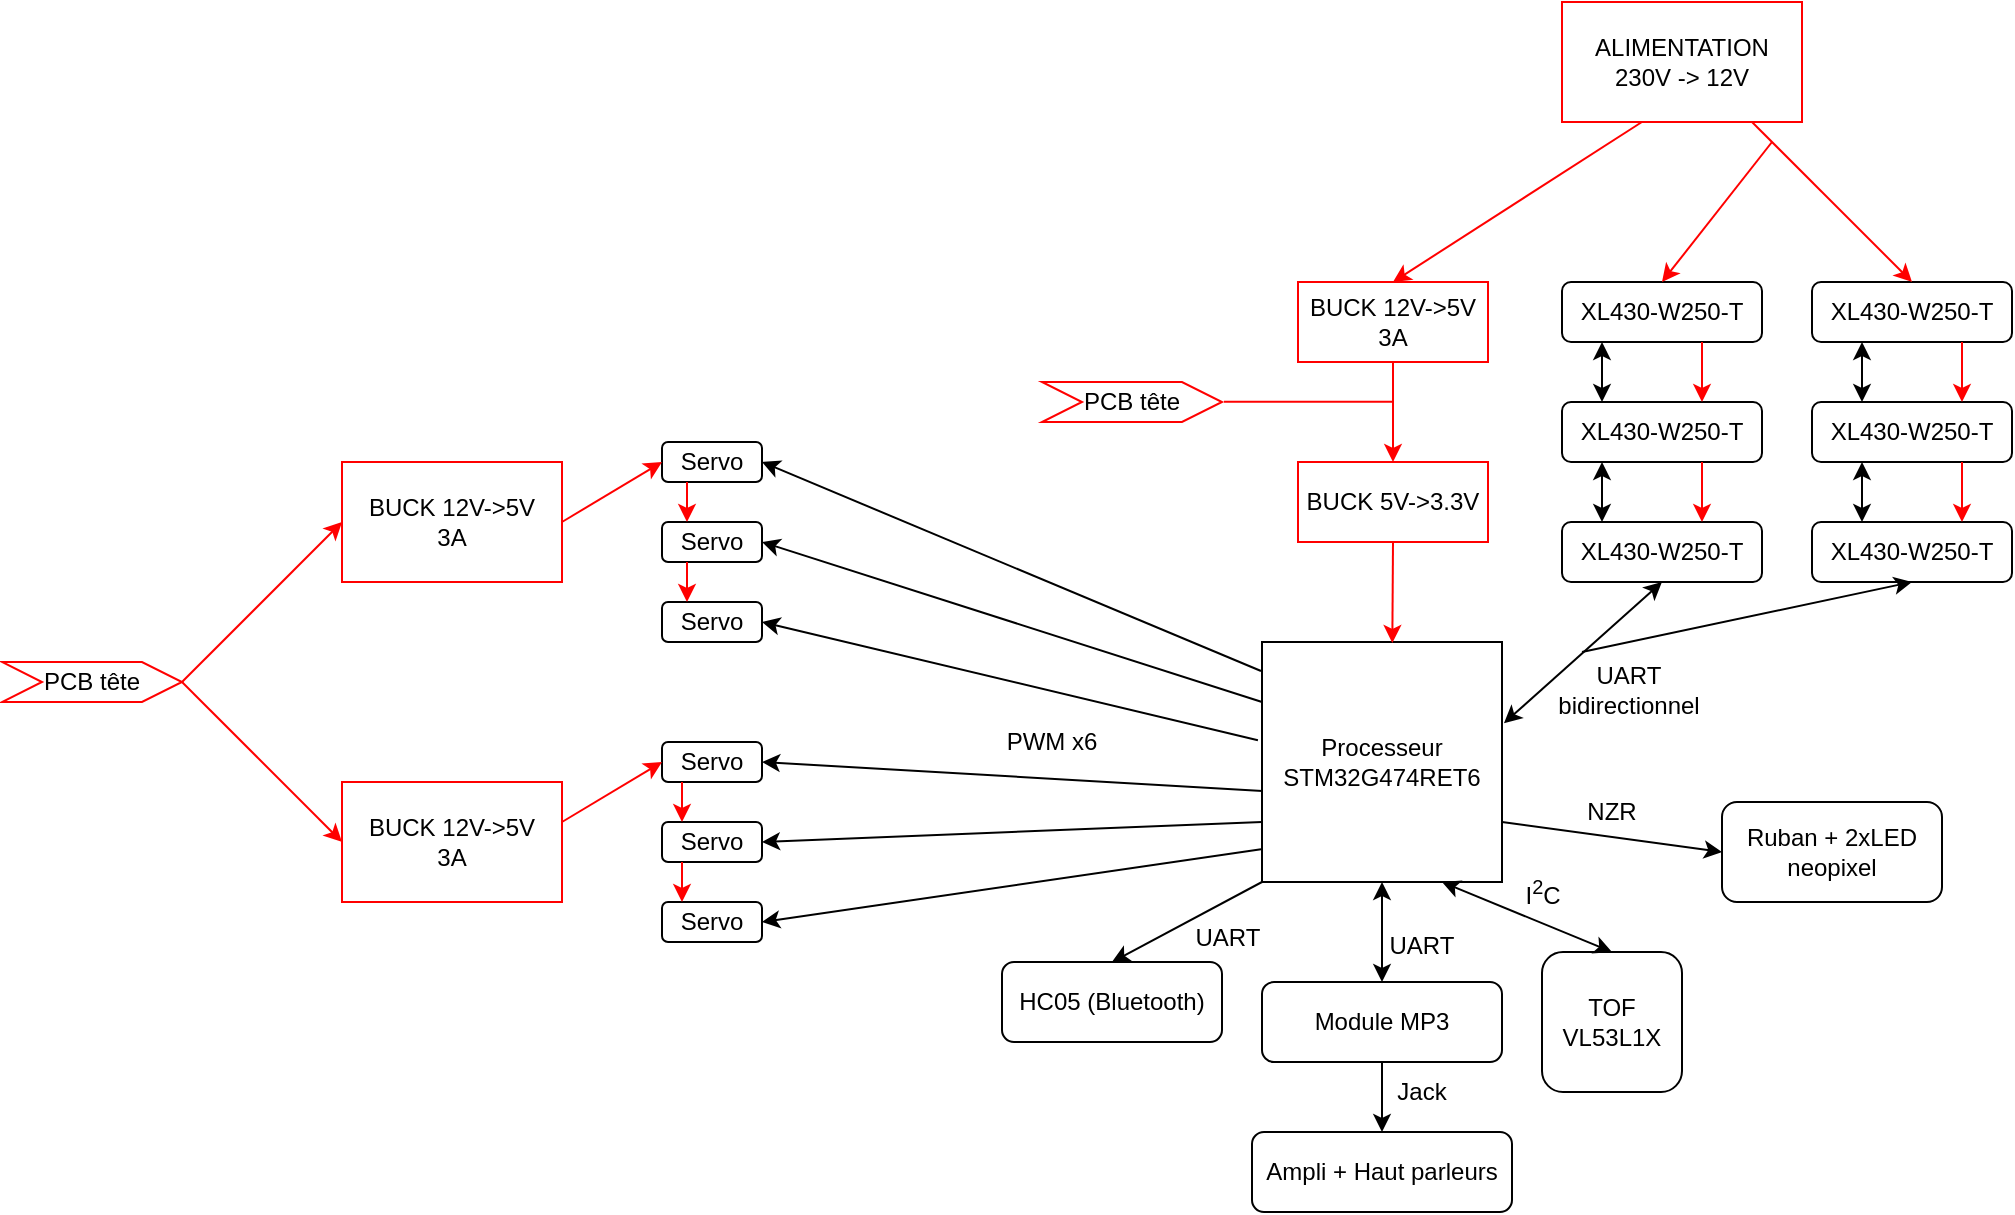 <mxfile version="24.7.17">
  <diagram name="Page-1" id="Il3hR-bFF0VZGjzeg4-n">
    <mxGraphModel dx="1010" dy="678" grid="1" gridSize="1" guides="1" tooltips="1" connect="1" arrows="1" fold="1" page="1" pageScale="1" pageWidth="1100" pageHeight="1700" math="0" shadow="0">
      <root>
        <mxCell id="0" />
        <mxCell id="1" parent="0" />
        <mxCell id="X2XiIL5ZbUA2EVZVHNgU-1" value="&lt;div&gt;ALIMENTATION&lt;/div&gt;&lt;div&gt;230V -&amp;gt; 12V&lt;br&gt;&lt;/div&gt;" style="rounded=0;whiteSpace=wrap;html=1;strokeColor=#FF0000;" vertex="1" parent="1">
          <mxGeometry x="790" y="20" width="120" height="60" as="geometry" />
        </mxCell>
        <mxCell id="X2XiIL5ZbUA2EVZVHNgU-2" value="&lt;div&gt;BUCK 12V-&amp;gt;5V&lt;/div&gt;3A" style="rounded=0;whiteSpace=wrap;html=1;strokeColor=#FF0000;" vertex="1" parent="1">
          <mxGeometry x="658" y="160" width="95" height="40" as="geometry" />
        </mxCell>
        <mxCell id="X2XiIL5ZbUA2EVZVHNgU-3" value="&lt;div&gt;&lt;font color=&quot;#000000&quot;&gt;BUCK 12V-&amp;gt;5V&lt;/font&gt;&lt;/div&gt;&lt;div&gt;&lt;font color=&quot;#000000&quot;&gt;3A&lt;br&gt;&lt;/font&gt;&lt;/div&gt;" style="rounded=0;whiteSpace=wrap;html=1;fontColor=#FF0000;strokeColor=#FF0000;" vertex="1" parent="1">
          <mxGeometry x="180" y="410" width="110" height="60" as="geometry" />
        </mxCell>
        <mxCell id="X2XiIL5ZbUA2EVZVHNgU-4" value="&lt;div&gt;&lt;font color=&quot;#000000&quot;&gt;BUCK 12V-&amp;gt;5V&lt;/font&gt;&lt;/div&gt;&lt;div&gt;&lt;font color=&quot;#000000&quot;&gt;3A&lt;br&gt;&lt;/font&gt;&lt;/div&gt;" style="rounded=0;whiteSpace=wrap;html=1;fontColor=#FF0000;strokeColor=#FF0000;" vertex="1" parent="1">
          <mxGeometry x="180" y="250" width="110" height="60" as="geometry" />
        </mxCell>
        <mxCell id="X2XiIL5ZbUA2EVZVHNgU-5" value="&lt;div&gt;Processeur&lt;/div&gt;&lt;div&gt;STM32G474RET6&lt;br&gt;&lt;/div&gt;" style="whiteSpace=wrap;html=1;aspect=fixed;" vertex="1" parent="1">
          <mxGeometry x="640" y="340" width="120" height="120" as="geometry" />
        </mxCell>
        <mxCell id="X2XiIL5ZbUA2EVZVHNgU-11" value="Servo" style="rounded=1;whiteSpace=wrap;html=1;" vertex="1" parent="1">
          <mxGeometry x="340" y="470" width="50" height="20" as="geometry" />
        </mxCell>
        <mxCell id="X2XiIL5ZbUA2EVZVHNgU-12" value="Servo" style="rounded=1;whiteSpace=wrap;html=1;" vertex="1" parent="1">
          <mxGeometry x="340" y="320" width="50" height="20" as="geometry" />
        </mxCell>
        <mxCell id="X2XiIL5ZbUA2EVZVHNgU-13" value="Servo" style="rounded=1;whiteSpace=wrap;html=1;" vertex="1" parent="1">
          <mxGeometry x="340" y="390" width="50" height="20" as="geometry" />
        </mxCell>
        <mxCell id="X2XiIL5ZbUA2EVZVHNgU-14" value="Servo" style="rounded=1;whiteSpace=wrap;html=1;" vertex="1" parent="1">
          <mxGeometry x="340" y="430" width="50" height="20" as="geometry" />
        </mxCell>
        <mxCell id="X2XiIL5ZbUA2EVZVHNgU-15" value="Servo" style="rounded=1;whiteSpace=wrap;html=1;" vertex="1" parent="1">
          <mxGeometry x="340" y="240" width="50" height="20" as="geometry" />
        </mxCell>
        <mxCell id="X2XiIL5ZbUA2EVZVHNgU-16" value="Servo" style="rounded=1;whiteSpace=wrap;html=1;" vertex="1" parent="1">
          <mxGeometry x="340" y="280" width="50" height="20" as="geometry" />
        </mxCell>
        <mxCell id="X2XiIL5ZbUA2EVZVHNgU-17" value="XL430-W250-T" style="rounded=1;whiteSpace=wrap;html=1;" vertex="1" parent="1">
          <mxGeometry x="915" y="280" width="100" height="30" as="geometry" />
        </mxCell>
        <mxCell id="X2XiIL5ZbUA2EVZVHNgU-25" value="XL430-W250-T" style="rounded=1;whiteSpace=wrap;html=1;" vertex="1" parent="1">
          <mxGeometry x="915" y="220" width="100" height="30" as="geometry" />
        </mxCell>
        <mxCell id="X2XiIL5ZbUA2EVZVHNgU-26" value="XL430-W250-T" style="rounded=1;whiteSpace=wrap;html=1;" vertex="1" parent="1">
          <mxGeometry x="915" y="160" width="100" height="30" as="geometry" />
        </mxCell>
        <mxCell id="X2XiIL5ZbUA2EVZVHNgU-28" value="HC05 (Bluetooth)" style="rounded=1;whiteSpace=wrap;html=1;" vertex="1" parent="1">
          <mxGeometry x="510" y="500" width="110" height="40" as="geometry" />
        </mxCell>
        <mxCell id="X2XiIL5ZbUA2EVZVHNgU-29" value="Ruban + 2xLED neopixel" style="rounded=1;whiteSpace=wrap;html=1;" vertex="1" parent="1">
          <mxGeometry x="870" y="420" width="110" height="50" as="geometry" />
        </mxCell>
        <mxCell id="X2XiIL5ZbUA2EVZVHNgU-30" value="&lt;div&gt;Module MP3&lt;/div&gt;" style="rounded=1;whiteSpace=wrap;html=1;" vertex="1" parent="1">
          <mxGeometry x="640" y="510" width="120" height="40" as="geometry" />
        </mxCell>
        <mxCell id="X2XiIL5ZbUA2EVZVHNgU-31" value="&lt;div&gt;TOF&lt;/div&gt;VL53L1X" style="rounded=1;whiteSpace=wrap;html=1;" vertex="1" parent="1">
          <mxGeometry x="780" y="495" width="70" height="70" as="geometry" />
        </mxCell>
        <mxCell id="X2XiIL5ZbUA2EVZVHNgU-32" value="Ampli + Haut parleurs" style="rounded=1;whiteSpace=wrap;html=1;" vertex="1" parent="1">
          <mxGeometry x="635" y="585" width="130" height="40" as="geometry" />
        </mxCell>
        <mxCell id="X2XiIL5ZbUA2EVZVHNgU-36" value="" style="endArrow=classic;startArrow=classic;html=1;rounded=0;entryX=0.5;entryY=1;entryDx=0;entryDy=0;exitX=0.5;exitY=0;exitDx=0;exitDy=0;" edge="1" parent="1">
          <mxGeometry width="50" height="50" relative="1" as="geometry">
            <mxPoint x="940" y="280.0" as="sourcePoint" />
            <mxPoint x="940" y="250.0" as="targetPoint" />
          </mxGeometry>
        </mxCell>
        <mxCell id="X2XiIL5ZbUA2EVZVHNgU-37" value="" style="endArrow=classic;startArrow=classic;html=1;rounded=0;entryX=0.5;entryY=1;entryDx=0;entryDy=0;exitX=0.5;exitY=0;exitDx=0;exitDy=0;" edge="1" parent="1">
          <mxGeometry width="50" height="50" relative="1" as="geometry">
            <mxPoint x="940" y="220" as="sourcePoint" />
            <mxPoint x="940" y="190" as="targetPoint" />
          </mxGeometry>
        </mxCell>
        <mxCell id="X2XiIL5ZbUA2EVZVHNgU-40" value="XL430-W250-T" style="rounded=1;whiteSpace=wrap;html=1;" vertex="1" parent="1">
          <mxGeometry x="790" y="160" width="100" height="30" as="geometry" />
        </mxCell>
        <mxCell id="X2XiIL5ZbUA2EVZVHNgU-41" value="XL430-W250-T" style="rounded=1;whiteSpace=wrap;html=1;" vertex="1" parent="1">
          <mxGeometry x="790" y="280" width="100" height="30" as="geometry" />
        </mxCell>
        <mxCell id="X2XiIL5ZbUA2EVZVHNgU-42" value="XL430-W250-T" style="rounded=1;whiteSpace=wrap;html=1;" vertex="1" parent="1">
          <mxGeometry x="790" y="220" width="100" height="30" as="geometry" />
        </mxCell>
        <mxCell id="X2XiIL5ZbUA2EVZVHNgU-43" value="" style="endArrow=classic;startArrow=classic;html=1;rounded=0;entryX=0.5;entryY=1;entryDx=0;entryDy=0;exitX=0.5;exitY=0;exitDx=0;exitDy=0;" edge="1" parent="1">
          <mxGeometry width="50" height="50" relative="1" as="geometry">
            <mxPoint x="810.0" y="220" as="sourcePoint" />
            <mxPoint x="810.0" y="190" as="targetPoint" />
          </mxGeometry>
        </mxCell>
        <mxCell id="X2XiIL5ZbUA2EVZVHNgU-44" value="" style="endArrow=classic;startArrow=classic;html=1;rounded=0;entryX=0.5;entryY=1;entryDx=0;entryDy=0;exitX=0.5;exitY=0;exitDx=0;exitDy=0;" edge="1" parent="1">
          <mxGeometry width="50" height="50" relative="1" as="geometry">
            <mxPoint x="810.0" y="280" as="sourcePoint" />
            <mxPoint x="810.0" y="250" as="targetPoint" />
          </mxGeometry>
        </mxCell>
        <mxCell id="X2XiIL5ZbUA2EVZVHNgU-47" value="" style="endArrow=classic;html=1;rounded=0;entryX=0.5;entryY=0;entryDx=0;entryDy=0;strokeColor=#FF0000;" edge="1" parent="1" target="X2XiIL5ZbUA2EVZVHNgU-26">
          <mxGeometry width="50" height="50" relative="1" as="geometry">
            <mxPoint x="885" y="80" as="sourcePoint" />
            <mxPoint x="835" y="240" as="targetPoint" />
          </mxGeometry>
        </mxCell>
        <mxCell id="X2XiIL5ZbUA2EVZVHNgU-48" value="" style="endArrow=classic;html=1;rounded=0;entryX=0.5;entryY=0;entryDx=0;entryDy=0;strokeColor=#FF0000;" edge="1" parent="1" target="X2XiIL5ZbUA2EVZVHNgU-40">
          <mxGeometry width="50" height="50" relative="1" as="geometry">
            <mxPoint x="895" y="90" as="sourcePoint" />
            <mxPoint x="835" y="240" as="targetPoint" />
          </mxGeometry>
        </mxCell>
        <mxCell id="X2XiIL5ZbUA2EVZVHNgU-51" value="&lt;div&gt;BUCK 5V-&amp;gt;3.3V&lt;br&gt;&lt;/div&gt;&lt;font color=&quot;#ff0000&quot;&gt;&lt;/font&gt;" style="rounded=0;whiteSpace=wrap;html=1;strokeColor=#FF0000;" vertex="1" parent="1">
          <mxGeometry x="658" y="250" width="95" height="40" as="geometry" />
        </mxCell>
        <mxCell id="X2XiIL5ZbUA2EVZVHNgU-52" value="" style="endArrow=classic;html=1;rounded=0;entryX=0.5;entryY=0;entryDx=0;entryDy=0;exitX=0.333;exitY=1;exitDx=0;exitDy=0;exitPerimeter=0;strokeColor=#FF0000;" edge="1" parent="1" source="X2XiIL5ZbUA2EVZVHNgU-1" target="X2XiIL5ZbUA2EVZVHNgU-2">
          <mxGeometry width="50" height="50" relative="1" as="geometry">
            <mxPoint x="600" y="330" as="sourcePoint" />
            <mxPoint x="650" y="280" as="targetPoint" />
          </mxGeometry>
        </mxCell>
        <mxCell id="X2XiIL5ZbUA2EVZVHNgU-54" value="" style="endArrow=classic;html=1;rounded=0;strokeColor=#FF0000;exitX=0.5;exitY=1;exitDx=0;exitDy=0;entryX=0.543;entryY=0.004;entryDx=0;entryDy=0;entryPerimeter=0;" edge="1" parent="1" source="X2XiIL5ZbUA2EVZVHNgU-51" target="X2XiIL5ZbUA2EVZVHNgU-5">
          <mxGeometry width="50" height="50" relative="1" as="geometry">
            <mxPoint x="730" y="310" as="sourcePoint" />
            <mxPoint x="700" y="330" as="targetPoint" />
          </mxGeometry>
        </mxCell>
        <mxCell id="X2XiIL5ZbUA2EVZVHNgU-55" value="" style="endArrow=classic;html=1;rounded=0;entryX=0.5;entryY=0;entryDx=0;entryDy=0;strokeColor=#FF0000;exitX=0.5;exitY=1;exitDx=0;exitDy=0;" edge="1" parent="1" source="X2XiIL5ZbUA2EVZVHNgU-2" target="X2XiIL5ZbUA2EVZVHNgU-51">
          <mxGeometry width="50" height="50" relative="1" as="geometry">
            <mxPoint x="706" y="200" as="sourcePoint" />
            <mxPoint x="704" y="255" as="targetPoint" />
            <Array as="points" />
          </mxGeometry>
        </mxCell>
        <mxCell id="X2XiIL5ZbUA2EVZVHNgU-56" value="" style="endArrow=classic;html=1;rounded=0;entryX=0.75;entryY=0;entryDx=0;entryDy=0;strokeColor=#FF0000;exitX=0.75;exitY=1;exitDx=0;exitDy=0;" edge="1" parent="1">
          <mxGeometry width="50" height="50" relative="1" as="geometry">
            <mxPoint x="860" y="190" as="sourcePoint" />
            <mxPoint x="860" y="220.0" as="targetPoint" />
            <Array as="points" />
          </mxGeometry>
        </mxCell>
        <mxCell id="X2XiIL5ZbUA2EVZVHNgU-57" value="" style="endArrow=classic;html=1;rounded=0;entryX=0.75;entryY=0;entryDx=0;entryDy=0;strokeColor=#FF0000;exitX=0.75;exitY=1;exitDx=0;exitDy=0;" edge="1" parent="1">
          <mxGeometry width="50" height="50" relative="1" as="geometry">
            <mxPoint x="860" y="250" as="sourcePoint" />
            <mxPoint x="860" y="280" as="targetPoint" />
            <Array as="points" />
          </mxGeometry>
        </mxCell>
        <mxCell id="X2XiIL5ZbUA2EVZVHNgU-58" value="" style="endArrow=classic;html=1;rounded=0;entryX=0.75;entryY=0;entryDx=0;entryDy=0;strokeColor=#FF0000;exitX=0.75;exitY=1;exitDx=0;exitDy=0;" edge="1" parent="1">
          <mxGeometry width="50" height="50" relative="1" as="geometry">
            <mxPoint x="990" y="190" as="sourcePoint" />
            <mxPoint x="990" y="220.0" as="targetPoint" />
            <Array as="points" />
          </mxGeometry>
        </mxCell>
        <mxCell id="X2XiIL5ZbUA2EVZVHNgU-59" value="" style="endArrow=classic;html=1;rounded=0;entryX=0.75;entryY=0;entryDx=0;entryDy=0;strokeColor=#FF0000;exitX=0.75;exitY=1;exitDx=0;exitDy=0;" edge="1" parent="1">
          <mxGeometry width="50" height="50" relative="1" as="geometry">
            <mxPoint x="990" y="250" as="sourcePoint" />
            <mxPoint x="990" y="280.0" as="targetPoint" />
            <Array as="points" />
          </mxGeometry>
        </mxCell>
        <mxCell id="X2XiIL5ZbUA2EVZVHNgU-60" value="" style="endArrow=classic;startArrow=classic;html=1;rounded=0;entryX=0.5;entryY=1;entryDx=0;entryDy=0;exitX=1.008;exitY=0.339;exitDx=0;exitDy=0;exitPerimeter=0;" edge="1" parent="1" source="X2XiIL5ZbUA2EVZVHNgU-5" target="X2XiIL5ZbUA2EVZVHNgU-41">
          <mxGeometry width="50" height="50" relative="1" as="geometry">
            <mxPoint x="760" y="391" as="sourcePoint" />
            <mxPoint x="650" y="340" as="targetPoint" />
          </mxGeometry>
        </mxCell>
        <mxCell id="X2XiIL5ZbUA2EVZVHNgU-61" value="" style="endArrow=classic;html=1;rounded=0;entryX=0.5;entryY=1;entryDx=0;entryDy=0;jumpSize=6;" edge="1" parent="1" target="X2XiIL5ZbUA2EVZVHNgU-17">
          <mxGeometry width="50" height="50" relative="1" as="geometry">
            <mxPoint x="800" y="345" as="sourcePoint" />
            <mxPoint x="650" y="340" as="targetPoint" />
          </mxGeometry>
        </mxCell>
        <mxCell id="X2XiIL5ZbUA2EVZVHNgU-63" value="&lt;div&gt;UART&lt;/div&gt;&lt;div&gt;bidirectionnel&lt;br&gt;&lt;/div&gt;" style="text;html=1;align=center;verticalAlign=middle;resizable=0;points=[];autosize=1;strokeColor=none;fillColor=none;" vertex="1" parent="1">
          <mxGeometry x="778" y="344" width="90" height="40" as="geometry" />
        </mxCell>
        <mxCell id="X2XiIL5ZbUA2EVZVHNgU-64" value="" style="endArrow=classic;startArrow=classic;html=1;rounded=0;entryX=0.75;entryY=1;entryDx=0;entryDy=0;exitX=0.5;exitY=0;exitDx=0;exitDy=0;" edge="1" parent="1" source="X2XiIL5ZbUA2EVZVHNgU-31" target="X2XiIL5ZbUA2EVZVHNgU-5">
          <mxGeometry width="50" height="50" relative="1" as="geometry">
            <mxPoint x="550" y="470" as="sourcePoint" />
            <mxPoint x="600" y="420" as="targetPoint" />
          </mxGeometry>
        </mxCell>
        <mxCell id="X2XiIL5ZbUA2EVZVHNgU-65" value="I&lt;sup&gt;2&lt;/sup&gt;C" style="text;html=1;align=center;verticalAlign=middle;resizable=0;points=[];autosize=1;strokeColor=none;fillColor=none;" vertex="1" parent="1">
          <mxGeometry x="760" y="450" width="40" height="30" as="geometry" />
        </mxCell>
        <mxCell id="X2XiIL5ZbUA2EVZVHNgU-66" value="" style="endArrow=classic;startArrow=classic;html=1;rounded=0;exitX=0.5;exitY=0;exitDx=0;exitDy=0;entryX=0.5;entryY=1;entryDx=0;entryDy=0;" edge="1" parent="1" source="X2XiIL5ZbUA2EVZVHNgU-30" target="X2XiIL5ZbUA2EVZVHNgU-5">
          <mxGeometry width="50" height="50" relative="1" as="geometry">
            <mxPoint x="680" y="505" as="sourcePoint" />
            <mxPoint x="680" y="460" as="targetPoint" />
          </mxGeometry>
        </mxCell>
        <mxCell id="X2XiIL5ZbUA2EVZVHNgU-70" value="UART" style="text;html=1;align=center;verticalAlign=middle;whiteSpace=wrap;rounded=0;" vertex="1" parent="1">
          <mxGeometry x="690" y="477" width="60" height="30" as="geometry" />
        </mxCell>
        <mxCell id="X2XiIL5ZbUA2EVZVHNgU-72" value="" style="endArrow=classic;html=1;rounded=0;entryX=0.5;entryY=0;entryDx=0;entryDy=0;exitX=0.5;exitY=1;exitDx=0;exitDy=0;" edge="1" parent="1" source="X2XiIL5ZbUA2EVZVHNgU-30" target="X2XiIL5ZbUA2EVZVHNgU-32">
          <mxGeometry width="50" height="50" relative="1" as="geometry">
            <mxPoint x="710" y="530" as="sourcePoint" />
            <mxPoint x="760" y="480" as="targetPoint" />
          </mxGeometry>
        </mxCell>
        <mxCell id="X2XiIL5ZbUA2EVZVHNgU-73" value="&lt;div&gt;Jack&lt;/div&gt;" style="text;html=1;align=center;verticalAlign=middle;whiteSpace=wrap;rounded=0;" vertex="1" parent="1">
          <mxGeometry x="690" y="550" width="60" height="30" as="geometry" />
        </mxCell>
        <mxCell id="X2XiIL5ZbUA2EVZVHNgU-75" value="" style="endArrow=classic;html=1;rounded=0;entryX=0.5;entryY=0;entryDx=0;entryDy=0;exitX=0;exitY=1;exitDx=0;exitDy=0;" edge="1" parent="1" source="X2XiIL5ZbUA2EVZVHNgU-5" target="X2XiIL5ZbUA2EVZVHNgU-28">
          <mxGeometry width="50" height="50" relative="1" as="geometry">
            <mxPoint x="750" y="480" as="sourcePoint" />
            <mxPoint x="800" y="430" as="targetPoint" />
          </mxGeometry>
        </mxCell>
        <mxCell id="X2XiIL5ZbUA2EVZVHNgU-76" value="UART" style="text;html=1;align=center;verticalAlign=middle;whiteSpace=wrap;rounded=0;" vertex="1" parent="1">
          <mxGeometry x="593" y="473" width="60" height="30" as="geometry" />
        </mxCell>
        <mxCell id="X2XiIL5ZbUA2EVZVHNgU-81" value="" style="endArrow=none;html=1;rounded=0;strokeColor=#FF0000;" edge="1" parent="1">
          <mxGeometry width="50" height="50" relative="1" as="geometry">
            <mxPoint x="621" y="219.88" as="sourcePoint" />
            <mxPoint x="705" y="219.88" as="targetPoint" />
          </mxGeometry>
        </mxCell>
        <mxCell id="X2XiIL5ZbUA2EVZVHNgU-82" value="PCB tête" style="shape=step;perimeter=stepPerimeter;whiteSpace=wrap;html=1;fixedSize=1;strokeColor=#FF0000;" vertex="1" parent="1">
          <mxGeometry x="530" y="210" width="90" height="20" as="geometry" />
        </mxCell>
        <mxCell id="X2XiIL5ZbUA2EVZVHNgU-83" value="PCB tête" style="shape=step;perimeter=stepPerimeter;whiteSpace=wrap;html=1;fixedSize=1;strokeColor=#FF0000;" vertex="1" parent="1">
          <mxGeometry x="10" y="350" width="90" height="20" as="geometry" />
        </mxCell>
        <mxCell id="X2XiIL5ZbUA2EVZVHNgU-84" value="" style="endArrow=classic;html=1;rounded=0;entryX=0;entryY=0.5;entryDx=0;entryDy=0;strokeColor=#FF0000;" edge="1" parent="1" target="X2XiIL5ZbUA2EVZVHNgU-4">
          <mxGeometry width="50" height="50" relative="1" as="geometry">
            <mxPoint x="100" y="360" as="sourcePoint" />
            <mxPoint x="150" y="310" as="targetPoint" />
          </mxGeometry>
        </mxCell>
        <mxCell id="X2XiIL5ZbUA2EVZVHNgU-85" value="" style="endArrow=classic;html=1;rounded=0;entryX=0;entryY=0.5;entryDx=0;entryDy=0;strokeColor=#FF0000;" edge="1" parent="1" target="X2XiIL5ZbUA2EVZVHNgU-3">
          <mxGeometry width="50" height="50" relative="1" as="geometry">
            <mxPoint x="100" y="360" as="sourcePoint" />
            <mxPoint x="150" y="395.5" as="targetPoint" />
          </mxGeometry>
        </mxCell>
        <mxCell id="X2XiIL5ZbUA2EVZVHNgU-86" value="" style="endArrow=classic;html=1;rounded=0;entryX=0;entryY=0.5;entryDx=0;entryDy=0;exitX=1;exitY=0.5;exitDx=0;exitDy=0;strokeColor=#FF0000;" edge="1" parent="1" source="X2XiIL5ZbUA2EVZVHNgU-4" target="X2XiIL5ZbUA2EVZVHNgU-15">
          <mxGeometry width="50" height="50" relative="1" as="geometry">
            <mxPoint x="440" y="380" as="sourcePoint" />
            <mxPoint x="490" y="330" as="targetPoint" />
          </mxGeometry>
        </mxCell>
        <mxCell id="X2XiIL5ZbUA2EVZVHNgU-87" value="" style="endArrow=classic;html=1;rounded=0;entryX=0.25;entryY=0;entryDx=0;entryDy=0;exitX=0.25;exitY=1;exitDx=0;exitDy=0;strokeColor=#FF0000;" edge="1" parent="1" source="X2XiIL5ZbUA2EVZVHNgU-15" target="X2XiIL5ZbUA2EVZVHNgU-16">
          <mxGeometry width="50" height="50" relative="1" as="geometry">
            <mxPoint x="440" y="380" as="sourcePoint" />
            <mxPoint x="490" y="330" as="targetPoint" />
          </mxGeometry>
        </mxCell>
        <mxCell id="X2XiIL5ZbUA2EVZVHNgU-88" value="" style="endArrow=classic;html=1;rounded=0;entryX=0.25;entryY=0;entryDx=0;entryDy=0;exitX=0.25;exitY=1;exitDx=0;exitDy=0;strokeColor=#FF0000;" edge="1" parent="1" source="X2XiIL5ZbUA2EVZVHNgU-16" target="X2XiIL5ZbUA2EVZVHNgU-12">
          <mxGeometry width="50" height="50" relative="1" as="geometry">
            <mxPoint x="440" y="380" as="sourcePoint" />
            <mxPoint x="490" y="330" as="targetPoint" />
          </mxGeometry>
        </mxCell>
        <mxCell id="X2XiIL5ZbUA2EVZVHNgU-89" value="" style="endArrow=classic;html=1;rounded=0;entryX=0;entryY=0.5;entryDx=0;entryDy=0;exitX=1;exitY=0.5;exitDx=0;exitDy=0;strokeColor=#FF0000;" edge="1" parent="1">
          <mxGeometry width="50" height="50" relative="1" as="geometry">
            <mxPoint x="290" y="430" as="sourcePoint" />
            <mxPoint x="340" y="400" as="targetPoint" />
          </mxGeometry>
        </mxCell>
        <mxCell id="X2XiIL5ZbUA2EVZVHNgU-90" value="" style="endArrow=classic;html=1;rounded=0;entryX=0.25;entryY=0;entryDx=0;entryDy=0;exitX=0.25;exitY=1;exitDx=0;exitDy=0;strokeColor=#FF0000;" edge="1" parent="1">
          <mxGeometry width="50" height="50" relative="1" as="geometry">
            <mxPoint x="350" y="410" as="sourcePoint" />
            <mxPoint x="350" y="430" as="targetPoint" />
          </mxGeometry>
        </mxCell>
        <mxCell id="X2XiIL5ZbUA2EVZVHNgU-91" value="" style="endArrow=classic;html=1;rounded=0;entryX=0.25;entryY=0;entryDx=0;entryDy=0;exitX=0.25;exitY=1;exitDx=0;exitDy=0;strokeColor=#FF0000;" edge="1" parent="1">
          <mxGeometry width="50" height="50" relative="1" as="geometry">
            <mxPoint x="350" y="450" as="sourcePoint" />
            <mxPoint x="350" y="470" as="targetPoint" />
          </mxGeometry>
        </mxCell>
        <mxCell id="X2XiIL5ZbUA2EVZVHNgU-92" value="" style="endArrow=classic;html=1;rounded=0;entryX=1;entryY=0.5;entryDx=0;entryDy=0;exitX=-0.004;exitY=0.864;exitDx=0;exitDy=0;exitPerimeter=0;" edge="1" parent="1" source="X2XiIL5ZbUA2EVZVHNgU-5" target="X2XiIL5ZbUA2EVZVHNgU-11">
          <mxGeometry width="50" height="50" relative="1" as="geometry">
            <mxPoint x="490" y="360" as="sourcePoint" />
            <mxPoint x="540" y="310" as="targetPoint" />
          </mxGeometry>
        </mxCell>
        <mxCell id="X2XiIL5ZbUA2EVZVHNgU-93" value="" style="endArrow=classic;html=1;rounded=0;entryX=1;entryY=0.5;entryDx=0;entryDy=0;exitX=0;exitY=0.75;exitDx=0;exitDy=0;" edge="1" parent="1" source="X2XiIL5ZbUA2EVZVHNgU-5" target="X2XiIL5ZbUA2EVZVHNgU-14">
          <mxGeometry width="50" height="50" relative="1" as="geometry">
            <mxPoint x="490" y="360" as="sourcePoint" />
            <mxPoint x="540" y="310" as="targetPoint" />
          </mxGeometry>
        </mxCell>
        <mxCell id="X2XiIL5ZbUA2EVZVHNgU-94" value="" style="endArrow=classic;html=1;rounded=0;entryX=1;entryY=0.5;entryDx=0;entryDy=0;exitX=0.002;exitY=0.621;exitDx=0;exitDy=0;exitPerimeter=0;" edge="1" parent="1" source="X2XiIL5ZbUA2EVZVHNgU-5" target="X2XiIL5ZbUA2EVZVHNgU-13">
          <mxGeometry width="50" height="50" relative="1" as="geometry">
            <mxPoint x="490" y="360" as="sourcePoint" />
            <mxPoint x="540" y="310" as="targetPoint" />
          </mxGeometry>
        </mxCell>
        <mxCell id="X2XiIL5ZbUA2EVZVHNgU-96" value="" style="endArrow=classic;html=1;rounded=0;entryX=1;entryY=0.5;entryDx=0;entryDy=0;exitX=-0.017;exitY=0.409;exitDx=0;exitDy=0;exitPerimeter=0;" edge="1" parent="1" source="X2XiIL5ZbUA2EVZVHNgU-5" target="X2XiIL5ZbUA2EVZVHNgU-12">
          <mxGeometry width="50" height="50" relative="1" as="geometry">
            <mxPoint x="490" y="400" as="sourcePoint" />
            <mxPoint x="540" y="350" as="targetPoint" />
          </mxGeometry>
        </mxCell>
        <mxCell id="X2XiIL5ZbUA2EVZVHNgU-97" value="" style="endArrow=classic;html=1;rounded=0;entryX=1;entryY=0.5;entryDx=0;entryDy=0;exitX=0;exitY=0.25;exitDx=0;exitDy=0;" edge="1" parent="1" source="X2XiIL5ZbUA2EVZVHNgU-5" target="X2XiIL5ZbUA2EVZVHNgU-16">
          <mxGeometry width="50" height="50" relative="1" as="geometry">
            <mxPoint x="490" y="400" as="sourcePoint" />
            <mxPoint x="540" y="350" as="targetPoint" />
          </mxGeometry>
        </mxCell>
        <mxCell id="X2XiIL5ZbUA2EVZVHNgU-98" value="" style="endArrow=classic;html=1;rounded=0;entryX=1;entryY=0.5;entryDx=0;entryDy=0;exitX=-0.004;exitY=0.121;exitDx=0;exitDy=0;exitPerimeter=0;" edge="1" parent="1" source="X2XiIL5ZbUA2EVZVHNgU-5" target="X2XiIL5ZbUA2EVZVHNgU-15">
          <mxGeometry width="50" height="50" relative="1" as="geometry">
            <mxPoint x="490" y="400" as="sourcePoint" />
            <mxPoint x="540" y="350" as="targetPoint" />
          </mxGeometry>
        </mxCell>
        <mxCell id="X2XiIL5ZbUA2EVZVHNgU-99" value="" style="endArrow=classic;html=1;rounded=0;entryX=0;entryY=0.5;entryDx=0;entryDy=0;exitX=1;exitY=0.75;exitDx=0;exitDy=0;" edge="1" parent="1" source="X2XiIL5ZbUA2EVZVHNgU-5" target="X2XiIL5ZbUA2EVZVHNgU-29">
          <mxGeometry width="50" height="50" relative="1" as="geometry">
            <mxPoint x="561" y="479" as="sourcePoint" />
            <mxPoint x="611" y="429" as="targetPoint" />
          </mxGeometry>
        </mxCell>
        <mxCell id="X2XiIL5ZbUA2EVZVHNgU-100" value="NZR " style="text;html=1;align=center;verticalAlign=middle;whiteSpace=wrap;rounded=0;" vertex="1" parent="1">
          <mxGeometry x="785" y="410" width="60" height="30" as="geometry" />
        </mxCell>
        <mxCell id="X2XiIL5ZbUA2EVZVHNgU-101" value="PWM x6" style="text;html=1;align=center;verticalAlign=middle;whiteSpace=wrap;rounded=0;" vertex="1" parent="1">
          <mxGeometry x="505" y="375" width="60" height="30" as="geometry" />
        </mxCell>
      </root>
    </mxGraphModel>
  </diagram>
</mxfile>
